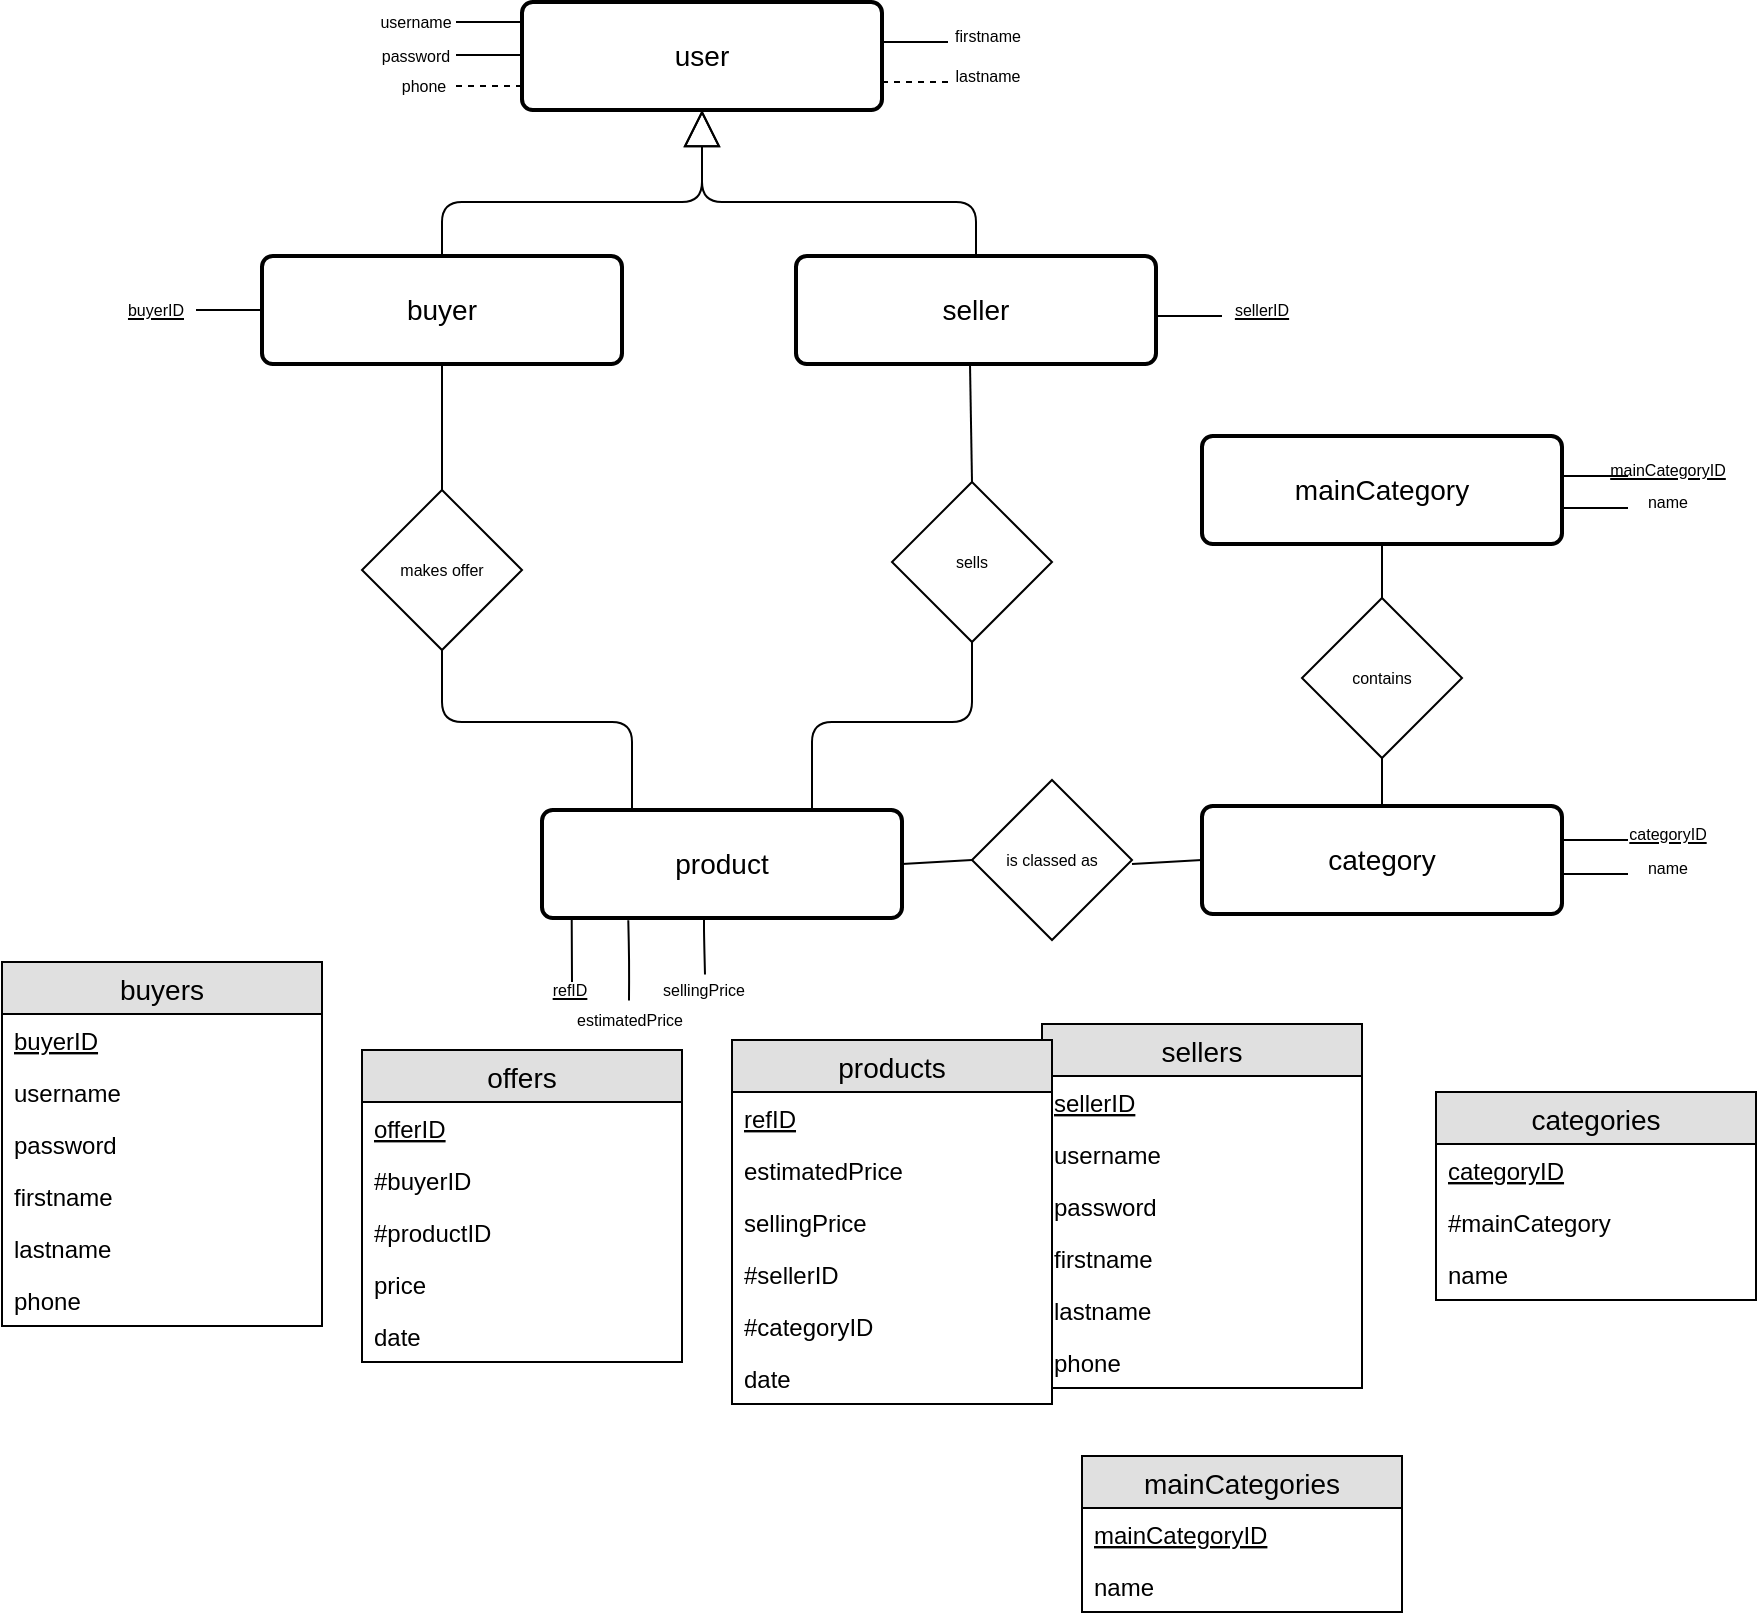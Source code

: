 <mxfile version="10.5.3" type="github"><diagram id="YgW9Uo002BW49C1mTIR7" name="Page-1"><mxGraphModel dx="1394" dy="764" grid="1" gridSize="10" guides="1" tooltips="1" connect="1" arrows="1" fold="1" page="1" pageScale="1" pageWidth="827" pageHeight="1169" math="0" shadow="0"><root><mxCell id="0"/><mxCell id="1" parent="0"/><mxCell id="NpfnSJoO29Y21Jwz0m4b-1" value="buyers" style="swimlane;fontStyle=0;childLayout=stackLayout;horizontal=1;startSize=26;fillColor=#e0e0e0;horizontalStack=0;resizeParent=1;resizeParentMax=0;resizeLast=0;collapsible=1;marginBottom=0;swimlaneFillColor=#ffffff;align=center;fontSize=14;" parent="1" vertex="1"><mxGeometry x="63" y="570" width="160" height="182" as="geometry"/></mxCell><mxCell id="NpfnSJoO29Y21Jwz0m4b-2" value="buyerID" style="text;strokeColor=none;fillColor=none;spacingLeft=4;spacingRight=4;overflow=hidden;rotatable=0;points=[[0,0.5],[1,0.5]];portConstraint=eastwest;fontSize=12;fontStyle=4" parent="NpfnSJoO29Y21Jwz0m4b-1" vertex="1"><mxGeometry y="26" width="160" height="26" as="geometry"/></mxCell><mxCell id="NpfnSJoO29Y21Jwz0m4b-3" value="username" style="text;strokeColor=none;fillColor=none;spacingLeft=4;spacingRight=4;overflow=hidden;rotatable=0;points=[[0,0.5],[1,0.5]];portConstraint=eastwest;fontSize=12;" parent="NpfnSJoO29Y21Jwz0m4b-1" vertex="1"><mxGeometry y="52" width="160" height="26" as="geometry"/></mxCell><mxCell id="NpfnSJoO29Y21Jwz0m4b-4" value="password" style="text;strokeColor=none;fillColor=none;spacingLeft=4;spacingRight=4;overflow=hidden;rotatable=0;points=[[0,0.5],[1,0.5]];portConstraint=eastwest;fontSize=12;" parent="NpfnSJoO29Y21Jwz0m4b-1" vertex="1"><mxGeometry y="78" width="160" height="26" as="geometry"/></mxCell><mxCell id="ROxcMtPPsgrJb8zzwZX4-2" value="firstname" style="text;strokeColor=none;fillColor=none;spacingLeft=4;spacingRight=4;overflow=hidden;rotatable=0;points=[[0,0.5],[1,0.5]];portConstraint=eastwest;fontSize=12;" parent="NpfnSJoO29Y21Jwz0m4b-1" vertex="1"><mxGeometry y="104" width="160" height="26" as="geometry"/></mxCell><mxCell id="ROxcMtPPsgrJb8zzwZX4-3" value="lastname" style="text;strokeColor=none;fillColor=none;spacingLeft=4;spacingRight=4;overflow=hidden;rotatable=0;points=[[0,0.5],[1,0.5]];portConstraint=eastwest;fontSize=12;" parent="NpfnSJoO29Y21Jwz0m4b-1" vertex="1"><mxGeometry y="130" width="160" height="26" as="geometry"/></mxCell><mxCell id="ROxcMtPPsgrJb8zzwZX4-4" value="phone" style="text;strokeColor=none;fillColor=none;spacingLeft=4;spacingRight=4;overflow=hidden;rotatable=0;points=[[0,0.5],[1,0.5]];portConstraint=eastwest;fontSize=12;" parent="NpfnSJoO29Y21Jwz0m4b-1" vertex="1"><mxGeometry y="156" width="160" height="26" as="geometry"/></mxCell><mxCell id="ROxcMtPPsgrJb8zzwZX4-5" value="sellers" style="swimlane;fontStyle=0;childLayout=stackLayout;horizontal=1;startSize=26;fillColor=#e0e0e0;horizontalStack=0;resizeParent=1;resizeParentMax=0;resizeLast=0;collapsible=1;marginBottom=0;swimlaneFillColor=#ffffff;align=center;fontSize=14;" parent="1" vertex="1"><mxGeometry x="583" y="601" width="160" height="182" as="geometry"/></mxCell><mxCell id="ROxcMtPPsgrJb8zzwZX4-6" value="sellerID" style="text;strokeColor=none;fillColor=none;spacingLeft=4;spacingRight=4;overflow=hidden;rotatable=0;points=[[0,0.5],[1,0.5]];portConstraint=eastwest;fontSize=12;fontStyle=4" parent="ROxcMtPPsgrJb8zzwZX4-5" vertex="1"><mxGeometry y="26" width="160" height="26" as="geometry"/></mxCell><mxCell id="ROxcMtPPsgrJb8zzwZX4-7" value="username" style="text;strokeColor=none;fillColor=none;spacingLeft=4;spacingRight=4;overflow=hidden;rotatable=0;points=[[0,0.5],[1,0.5]];portConstraint=eastwest;fontSize=12;" parent="ROxcMtPPsgrJb8zzwZX4-5" vertex="1"><mxGeometry y="52" width="160" height="26" as="geometry"/></mxCell><mxCell id="ROxcMtPPsgrJb8zzwZX4-8" value="password" style="text;strokeColor=none;fillColor=none;spacingLeft=4;spacingRight=4;overflow=hidden;rotatable=0;points=[[0,0.5],[1,0.5]];portConstraint=eastwest;fontSize=12;" parent="ROxcMtPPsgrJb8zzwZX4-5" vertex="1"><mxGeometry y="78" width="160" height="26" as="geometry"/></mxCell><mxCell id="ROxcMtPPsgrJb8zzwZX4-9" value="firstname" style="text;strokeColor=none;fillColor=none;spacingLeft=4;spacingRight=4;overflow=hidden;rotatable=0;points=[[0,0.5],[1,0.5]];portConstraint=eastwest;fontSize=12;" parent="ROxcMtPPsgrJb8zzwZX4-5" vertex="1"><mxGeometry y="104" width="160" height="26" as="geometry"/></mxCell><mxCell id="ROxcMtPPsgrJb8zzwZX4-10" value="lastname" style="text;strokeColor=none;fillColor=none;spacingLeft=4;spacingRight=4;overflow=hidden;rotatable=0;points=[[0,0.5],[1,0.5]];portConstraint=eastwest;fontSize=12;" parent="ROxcMtPPsgrJb8zzwZX4-5" vertex="1"><mxGeometry y="130" width="160" height="26" as="geometry"/></mxCell><mxCell id="ROxcMtPPsgrJb8zzwZX4-11" value="phone" style="text;strokeColor=none;fillColor=none;spacingLeft=4;spacingRight=4;overflow=hidden;rotatable=0;points=[[0,0.5],[1,0.5]];portConstraint=eastwest;fontSize=12;" parent="ROxcMtPPsgrJb8zzwZX4-5" vertex="1"><mxGeometry y="156" width="160" height="26" as="geometry"/></mxCell><mxCell id="ROxcMtPPsgrJb8zzwZX4-12" value="products" style="swimlane;fontStyle=0;childLayout=stackLayout;horizontal=1;startSize=26;fillColor=#e0e0e0;horizontalStack=0;resizeParent=1;resizeParentMax=0;resizeLast=0;collapsible=1;marginBottom=0;swimlaneFillColor=#ffffff;align=center;fontSize=14;" parent="1" vertex="1"><mxGeometry x="428" y="609" width="160" height="182" as="geometry"/></mxCell><mxCell id="ROxcMtPPsgrJb8zzwZX4-13" value="refID" style="text;strokeColor=none;fillColor=none;spacingLeft=4;spacingRight=4;overflow=hidden;rotatable=0;points=[[0,0.5],[1,0.5]];portConstraint=eastwest;fontSize=12;fontStyle=4" parent="ROxcMtPPsgrJb8zzwZX4-12" vertex="1"><mxGeometry y="26" width="160" height="26" as="geometry"/></mxCell><mxCell id="ROxcMtPPsgrJb8zzwZX4-14" value="estimatedPrice" style="text;strokeColor=none;fillColor=none;spacingLeft=4;spacingRight=4;overflow=hidden;rotatable=0;points=[[0,0.5],[1,0.5]];portConstraint=eastwest;fontSize=12;" parent="ROxcMtPPsgrJb8zzwZX4-12" vertex="1"><mxGeometry y="52" width="160" height="26" as="geometry"/></mxCell><mxCell id="ROxcMtPPsgrJb8zzwZX4-15" value="sellingPrice" style="text;strokeColor=none;fillColor=none;spacingLeft=4;spacingRight=4;overflow=hidden;rotatable=0;points=[[0,0.5],[1,0.5]];portConstraint=eastwest;fontSize=12;" parent="ROxcMtPPsgrJb8zzwZX4-12" vertex="1"><mxGeometry y="78" width="160" height="26" as="geometry"/></mxCell><mxCell id="ROxcMtPPsgrJb8zzwZX4-16" value="#sellerID" style="text;strokeColor=none;fillColor=none;spacingLeft=4;spacingRight=4;overflow=hidden;rotatable=0;points=[[0,0.5],[1,0.5]];portConstraint=eastwest;fontSize=12;" parent="ROxcMtPPsgrJb8zzwZX4-12" vertex="1"><mxGeometry y="104" width="160" height="26" as="geometry"/></mxCell><mxCell id="ROxcMtPPsgrJb8zzwZX4-17" value="#categoryID" style="text;strokeColor=none;fillColor=none;spacingLeft=4;spacingRight=4;overflow=hidden;rotatable=0;points=[[0,0.5],[1,0.5]];portConstraint=eastwest;fontSize=12;" parent="ROxcMtPPsgrJb8zzwZX4-12" vertex="1"><mxGeometry y="130" width="160" height="26" as="geometry"/></mxCell><mxCell id="ROxcMtPPsgrJb8zzwZX4-18" value="date" style="text;strokeColor=none;fillColor=none;spacingLeft=4;spacingRight=4;overflow=hidden;rotatable=0;points=[[0,0.5],[1,0.5]];portConstraint=eastwest;fontSize=12;" parent="ROxcMtPPsgrJb8zzwZX4-12" vertex="1"><mxGeometry y="156" width="160" height="26" as="geometry"/></mxCell><mxCell id="ROxcMtPPsgrJb8zzwZX4-26" value="offers" style="swimlane;fontStyle=0;childLayout=stackLayout;horizontal=1;startSize=26;fillColor=#e0e0e0;horizontalStack=0;resizeParent=1;resizeParentMax=0;resizeLast=0;collapsible=1;marginBottom=0;swimlaneFillColor=#ffffff;align=center;fontSize=14;" parent="1" vertex="1"><mxGeometry x="243" y="614" width="160" height="156" as="geometry"/></mxCell><mxCell id="ROxcMtPPsgrJb8zzwZX4-27" value="offerID" style="text;strokeColor=none;fillColor=none;spacingLeft=4;spacingRight=4;overflow=hidden;rotatable=0;points=[[0,0.5],[1,0.5]];portConstraint=eastwest;fontSize=12;fontStyle=4" parent="ROxcMtPPsgrJb8zzwZX4-26" vertex="1"><mxGeometry y="26" width="160" height="26" as="geometry"/></mxCell><mxCell id="ROxcMtPPsgrJb8zzwZX4-28" value="#buyerID" style="text;strokeColor=none;fillColor=none;spacingLeft=4;spacingRight=4;overflow=hidden;rotatable=0;points=[[0,0.5],[1,0.5]];portConstraint=eastwest;fontSize=12;" parent="ROxcMtPPsgrJb8zzwZX4-26" vertex="1"><mxGeometry y="52" width="160" height="26" as="geometry"/></mxCell><mxCell id="ROxcMtPPsgrJb8zzwZX4-29" value="#productID" style="text;strokeColor=none;fillColor=none;spacingLeft=4;spacingRight=4;overflow=hidden;rotatable=0;points=[[0,0.5],[1,0.5]];portConstraint=eastwest;fontSize=12;" parent="ROxcMtPPsgrJb8zzwZX4-26" vertex="1"><mxGeometry y="78" width="160" height="26" as="geometry"/></mxCell><mxCell id="ROxcMtPPsgrJb8zzwZX4-30" value="price" style="text;strokeColor=none;fillColor=none;spacingLeft=4;spacingRight=4;overflow=hidden;rotatable=0;points=[[0,0.5],[1,0.5]];portConstraint=eastwest;fontSize=12;" parent="ROxcMtPPsgrJb8zzwZX4-26" vertex="1"><mxGeometry y="104" width="160" height="26" as="geometry"/></mxCell><mxCell id="ROxcMtPPsgrJb8zzwZX4-31" value="date" style="text;strokeColor=none;fillColor=none;spacingLeft=4;spacingRight=4;overflow=hidden;rotatable=0;points=[[0,0.5],[1,0.5]];portConstraint=eastwest;fontSize=12;" parent="ROxcMtPPsgrJb8zzwZX4-26" vertex="1"><mxGeometry y="130" width="160" height="26" as="geometry"/></mxCell><mxCell id="ROxcMtPPsgrJb8zzwZX4-33" value="mainCategories" style="swimlane;fontStyle=0;childLayout=stackLayout;horizontal=1;startSize=26;fillColor=#e0e0e0;horizontalStack=0;resizeParent=1;resizeParentMax=0;resizeLast=0;collapsible=1;marginBottom=0;swimlaneFillColor=#ffffff;align=center;fontSize=14;" parent="1" vertex="1"><mxGeometry x="603" y="817" width="160" height="78" as="geometry"/></mxCell><mxCell id="ROxcMtPPsgrJb8zzwZX4-34" value="mainCategoryID" style="text;strokeColor=none;fillColor=none;spacingLeft=4;spacingRight=4;overflow=hidden;rotatable=0;points=[[0,0.5],[1,0.5]];portConstraint=eastwest;fontSize=12;fontStyle=4" parent="ROxcMtPPsgrJb8zzwZX4-33" vertex="1"><mxGeometry y="26" width="160" height="26" as="geometry"/></mxCell><mxCell id="ROxcMtPPsgrJb8zzwZX4-35" value="name" style="text;strokeColor=none;fillColor=none;spacingLeft=4;spacingRight=4;overflow=hidden;rotatable=0;points=[[0,0.5],[1,0.5]];portConstraint=eastwest;fontSize=12;" parent="ROxcMtPPsgrJb8zzwZX4-33" vertex="1"><mxGeometry y="52" width="160" height="26" as="geometry"/></mxCell><mxCell id="ROxcMtPPsgrJb8zzwZX4-39" value="categories" style="swimlane;fontStyle=0;childLayout=stackLayout;horizontal=1;startSize=26;fillColor=#e0e0e0;horizontalStack=0;resizeParent=1;resizeParentMax=0;resizeLast=0;collapsible=1;marginBottom=0;swimlaneFillColor=#ffffff;align=center;fontSize=14;" parent="1" vertex="1"><mxGeometry x="780" y="635" width="160" height="104" as="geometry"/></mxCell><mxCell id="ROxcMtPPsgrJb8zzwZX4-40" value="categoryID" style="text;strokeColor=none;fillColor=none;spacingLeft=4;spacingRight=4;overflow=hidden;rotatable=0;points=[[0,0.5],[1,0.5]];portConstraint=eastwest;fontSize=12;fontStyle=4" parent="ROxcMtPPsgrJb8zzwZX4-39" vertex="1"><mxGeometry y="26" width="160" height="26" as="geometry"/></mxCell><mxCell id="ROxcMtPPsgrJb8zzwZX4-41" value="#mainCategory&#10;" style="text;strokeColor=none;fillColor=none;spacingLeft=4;spacingRight=4;overflow=hidden;rotatable=0;points=[[0,0.5],[1,0.5]];portConstraint=eastwest;fontSize=12;" parent="ROxcMtPPsgrJb8zzwZX4-39" vertex="1"><mxGeometry y="52" width="160" height="26" as="geometry"/></mxCell><mxCell id="ROxcMtPPsgrJb8zzwZX4-42" value="name&#10;" style="text;strokeColor=none;fillColor=none;spacingLeft=4;spacingRight=4;overflow=hidden;rotatable=0;points=[[0,0.5],[1,0.5]];portConstraint=eastwest;fontSize=12;" parent="ROxcMtPPsgrJb8zzwZX4-39" vertex="1"><mxGeometry y="78" width="160" height="26" as="geometry"/></mxCell><mxCell id="ROxcMtPPsgrJb8zzwZX4-43" value="buyer" style="strokeWidth=2;rounded=1;arcSize=10;whiteSpace=wrap;html=1;align=center;fontSize=14;" parent="1" vertex="1"><mxGeometry x="193" y="217" width="180" height="54" as="geometry"/></mxCell><mxCell id="ROxcMtPPsgrJb8zzwZX4-44" value="seller" style="strokeWidth=2;rounded=1;arcSize=10;whiteSpace=wrap;html=1;align=center;fontSize=14;" parent="1" vertex="1"><mxGeometry x="460" y="217" width="180" height="54" as="geometry"/></mxCell><mxCell id="ROxcMtPPsgrJb8zzwZX4-46" value="product&lt;br&gt;" style="strokeWidth=2;rounded=1;arcSize=10;whiteSpace=wrap;html=1;align=center;fontSize=14;" parent="1" vertex="1"><mxGeometry x="333" y="494" width="180" height="54" as="geometry"/></mxCell><mxCell id="ROxcMtPPsgrJb8zzwZX4-48" value="category&lt;br&gt;" style="strokeWidth=2;rounded=1;arcSize=10;whiteSpace=wrap;html=1;align=center;fontSize=14;" parent="1" vertex="1"><mxGeometry x="663" y="492" width="180" height="54" as="geometry"/></mxCell><mxCell id="ROxcMtPPsgrJb8zzwZX4-49" value="mainCategory&lt;br&gt;" style="strokeWidth=2;rounded=1;arcSize=10;whiteSpace=wrap;html=1;align=center;fontSize=14;" parent="1" vertex="1"><mxGeometry x="663" y="307" width="180" height="54" as="geometry"/></mxCell><mxCell id="ROxcMtPPsgrJb8zzwZX4-50" value="user" style="strokeWidth=2;rounded=1;arcSize=10;whiteSpace=wrap;html=1;align=center;fontSize=14;" parent="1" vertex="1"><mxGeometry x="323" y="90" width="180" height="54" as="geometry"/></mxCell><mxCell id="ROxcMtPPsgrJb8zzwZX4-51" value="Extends" style="endArrow=block;endSize=16;endFill=0;fontSize=8;fontColor=none;noLabel=1;entryX=0.5;entryY=1;entryDx=0;entryDy=0;exitX=0.5;exitY=0;exitDx=0;exitDy=0;" parent="1" source="ROxcMtPPsgrJb8zzwZX4-43" target="ROxcMtPPsgrJb8zzwZX4-50" edge="1"><mxGeometry width="160" relative="1" as="geometry"><mxPoint x="293" y="200" as="sourcePoint"/><mxPoint x="453" y="200" as="targetPoint"/><Array as="points"><mxPoint x="283" y="190"/><mxPoint x="413" y="190"/></Array></mxGeometry></mxCell><mxCell id="ROxcMtPPsgrJb8zzwZX4-52" value="Extends" style="endArrow=block;endSize=16;endFill=0;fontSize=8;fontColor=none;noLabel=1;entryX=0.5;entryY=1;entryDx=0;entryDy=0;exitX=0.5;exitY=0;exitDx=0;exitDy=0;" parent="1" source="ROxcMtPPsgrJb8zzwZX4-44" target="ROxcMtPPsgrJb8zzwZX4-50" edge="1"><mxGeometry width="160" relative="1" as="geometry"><mxPoint x="293" y="227" as="sourcePoint"/><mxPoint x="423" y="154" as="targetPoint"/><Array as="points"><mxPoint x="550" y="190"/><mxPoint x="413" y="190"/></Array></mxGeometry></mxCell><mxCell id="ROxcMtPPsgrJb8zzwZX4-53" value="" style="endArrow=none;html=1;edgeStyle=orthogonalEdgeStyle;fontSize=8;fontColor=none;" parent="1" edge="1"><mxGeometry relative="1" as="geometry"><mxPoint x="290" y="100" as="sourcePoint"/><mxPoint x="323" y="100" as="targetPoint"/></mxGeometry></mxCell><mxCell id="ROxcMtPPsgrJb8zzwZX4-56" value="" style="endArrow=none;html=1;edgeStyle=orthogonalEdgeStyle;fontSize=8;fontColor=none;" parent="1" edge="1"><mxGeometry relative="1" as="geometry"><mxPoint x="290" y="116.5" as="sourcePoint"/><mxPoint x="323" y="116.5" as="targetPoint"/></mxGeometry></mxCell><mxCell id="ROxcMtPPsgrJb8zzwZX4-57" value="" style="endArrow=none;html=1;edgeStyle=orthogonalEdgeStyle;fontSize=8;fontColor=none;dashed=1;" parent="1" edge="1"><mxGeometry relative="1" as="geometry"><mxPoint x="290" y="132" as="sourcePoint"/><mxPoint x="323" y="132" as="targetPoint"/></mxGeometry></mxCell><mxCell id="ROxcMtPPsgrJb8zzwZX4-58" value="" style="endArrow=none;html=1;edgeStyle=orthogonalEdgeStyle;fontSize=8;fontColor=none;" parent="1" edge="1"><mxGeometry relative="1" as="geometry"><mxPoint x="503" y="110" as="sourcePoint"/><mxPoint x="536" y="110" as="targetPoint"/></mxGeometry></mxCell><mxCell id="ROxcMtPPsgrJb8zzwZX4-59" value="" style="endArrow=none;html=1;edgeStyle=orthogonalEdgeStyle;fontSize=8;fontColor=none;dashed=1;" parent="1" edge="1"><mxGeometry relative="1" as="geometry"><mxPoint x="503" y="130" as="sourcePoint"/><mxPoint x="536" y="130" as="targetPoint"/></mxGeometry></mxCell><mxCell id="ROxcMtPPsgrJb8zzwZX4-60" value="username" style="text;html=1;strokeColor=none;fillColor=none;align=center;verticalAlign=middle;whiteSpace=wrap;rounded=0;fontSize=8;fontColor=none;" parent="1" vertex="1"><mxGeometry x="250" y="90.214" width="40" height="20" as="geometry"/></mxCell><mxCell id="ROxcMtPPsgrJb8zzwZX4-63" value="password" style="text;html=1;strokeColor=none;fillColor=none;align=center;verticalAlign=middle;whiteSpace=wrap;rounded=0;fontSize=8;fontColor=none;" parent="1" vertex="1"><mxGeometry x="250" y="107.214" width="40" height="20" as="geometry"/></mxCell><mxCell id="ROxcMtPPsgrJb8zzwZX4-64" value="phone" style="text;html=1;strokeColor=none;fillColor=none;align=center;verticalAlign=middle;whiteSpace=wrap;rounded=0;fontSize=8;fontColor=none;" parent="1" vertex="1"><mxGeometry x="254" y="122.214" width="40" height="20" as="geometry"/></mxCell><mxCell id="ROxcMtPPsgrJb8zzwZX4-65" value="firstname" style="text;html=1;strokeColor=none;fillColor=none;align=center;verticalAlign=middle;whiteSpace=wrap;rounded=0;fontSize=8;fontColor=none;" parent="1" vertex="1"><mxGeometry x="536" y="97.214" width="40" height="20" as="geometry"/></mxCell><mxCell id="ROxcMtPPsgrJb8zzwZX4-66" value="lastname" style="text;html=1;strokeColor=none;fillColor=none;align=center;verticalAlign=middle;whiteSpace=wrap;rounded=0;fontSize=8;fontColor=none;" parent="1" vertex="1"><mxGeometry x="536" y="117.214" width="40" height="20" as="geometry"/></mxCell><mxCell id="ROxcMtPPsgrJb8zzwZX4-67" value="" style="endArrow=none;html=1;edgeStyle=orthogonalEdgeStyle;fontSize=8;fontColor=none;" parent="1" edge="1"><mxGeometry relative="1" as="geometry"><mxPoint x="160" y="244" as="sourcePoint"/><mxPoint x="193" y="244" as="targetPoint"/></mxGeometry></mxCell><mxCell id="ROxcMtPPsgrJb8zzwZX4-68" value="&lt;u&gt;buyerID&lt;/u&gt;" style="text;html=1;strokeColor=none;fillColor=none;align=center;verticalAlign=middle;whiteSpace=wrap;rounded=0;fontSize=8;fontColor=none;" parent="1" vertex="1"><mxGeometry x="120" y="234.214" width="40" height="20" as="geometry"/></mxCell><mxCell id="ROxcMtPPsgrJb8zzwZX4-70" value="" style="endArrow=none;html=1;edgeStyle=orthogonalEdgeStyle;fontSize=8;fontColor=none;" parent="1" edge="1"><mxGeometry relative="1" as="geometry"><mxPoint x="640" y="247" as="sourcePoint"/><mxPoint x="673" y="247" as="targetPoint"/></mxGeometry></mxCell><mxCell id="ROxcMtPPsgrJb8zzwZX4-71" value="sellerID" style="text;html=1;strokeColor=none;fillColor=none;align=center;verticalAlign=middle;whiteSpace=wrap;rounded=0;fontSize=8;fontColor=none;fontStyle=4" parent="1" vertex="1"><mxGeometry x="673" y="234.214" width="40" height="20" as="geometry"/></mxCell><mxCell id="ROxcMtPPsgrJb8zzwZX4-72" value="makes offer" style="rhombus;whiteSpace=wrap;html=1;fontSize=8;fontColor=none;" parent="1" vertex="1"><mxGeometry x="243" y="334" width="80" height="80" as="geometry"/></mxCell><mxCell id="ROxcMtPPsgrJb8zzwZX4-75" value="is classed as" style="rhombus;whiteSpace=wrap;html=1;fontSize=8;fontColor=none;" parent="1" vertex="1"><mxGeometry x="548" y="479" width="80" height="80" as="geometry"/></mxCell><mxCell id="ROxcMtPPsgrJb8zzwZX4-76" value="sells" style="rhombus;whiteSpace=wrap;html=1;fontSize=8;fontColor=none;" parent="1" vertex="1"><mxGeometry x="508" y="330" width="80" height="80" as="geometry"/></mxCell><mxCell id="ROxcMtPPsgrJb8zzwZX4-77" value="contains" style="rhombus;whiteSpace=wrap;html=1;fontSize=8;fontColor=none;" parent="1" vertex="1"><mxGeometry x="713" y="388" width="80" height="80" as="geometry"/></mxCell><mxCell id="ROxcMtPPsgrJb8zzwZX4-78" value="" style="endArrow=none;html=1;fontSize=8;fontColor=none;entryX=0.5;entryY=1;entryDx=0;entryDy=0;exitX=0.5;exitY=0;exitDx=0;exitDy=0;" parent="1" source="ROxcMtPPsgrJb8zzwZX4-72" target="ROxcMtPPsgrJb8zzwZX4-43" edge="1"><mxGeometry width="50" height="50" relative="1" as="geometry"><mxPoint x="241.5" y="330" as="sourcePoint"/><mxPoint x="291.5" y="280" as="targetPoint"/></mxGeometry></mxCell><mxCell id="ROxcMtPPsgrJb8zzwZX4-79" value="" style="endArrow=none;html=1;fontSize=8;fontColor=none;exitX=0.25;exitY=0;exitDx=0;exitDy=0;entryX=0.5;entryY=1;entryDx=0;entryDy=0;" parent="1" source="ROxcMtPPsgrJb8zzwZX4-46" edge="1" target="ROxcMtPPsgrJb8zzwZX4-72"><mxGeometry width="50" height="50" relative="1" as="geometry"><mxPoint x="283" y="473" as="sourcePoint"/><mxPoint x="283" y="430" as="targetPoint"/><Array as="points"><mxPoint x="378" y="450"/><mxPoint x="283" y="450"/></Array></mxGeometry></mxCell><mxCell id="ROxcMtPPsgrJb8zzwZX4-80" value="" style="endArrow=none;html=1;fontSize=8;fontColor=none;entryX=0.5;entryY=1;entryDx=0;entryDy=0;exitX=0.5;exitY=0;exitDx=0;exitDy=0;" parent="1" edge="1" source="ROxcMtPPsgrJb8zzwZX4-76"><mxGeometry width="50" height="50" relative="1" as="geometry"><mxPoint x="550" y="310" as="sourcePoint"/><mxPoint x="547" y="271" as="targetPoint"/></mxGeometry></mxCell><mxCell id="ROxcMtPPsgrJb8zzwZX4-82" value="" style="endArrow=none;html=1;fontSize=8;fontColor=none;exitX=0.75;exitY=0;exitDx=0;exitDy=0;entryX=0.5;entryY=1;entryDx=0;entryDy=0;" parent="1" source="ROxcMtPPsgrJb8zzwZX4-46" edge="1" target="ROxcMtPPsgrJb8zzwZX4-76"><mxGeometry width="50" height="50" relative="1" as="geometry"><mxPoint x="547" y="468" as="sourcePoint"/><mxPoint x="550" y="420" as="targetPoint"/><Array as="points"><mxPoint x="468" y="450"/><mxPoint x="548" y="450"/></Array></mxGeometry></mxCell><mxCell id="aD2Go6PoSINNlVchVnyg-1" value="" style="endArrow=none;html=1;fontSize=8;fontColor=none;entryX=0.5;entryY=1;entryDx=0;entryDy=0;exitX=0.5;exitY=0;exitDx=0;exitDy=0;" edge="1" parent="1" source="ROxcMtPPsgrJb8zzwZX4-77" target="ROxcMtPPsgrJb8zzwZX4-49"><mxGeometry width="50" height="50" relative="1" as="geometry"><mxPoint x="770" y="390" as="sourcePoint"/><mxPoint x="753" y="369" as="targetPoint"/></mxGeometry></mxCell><mxCell id="aD2Go6PoSINNlVchVnyg-2" value="" style="endArrow=none;html=1;fontSize=8;fontColor=none;entryX=0.5;entryY=1;entryDx=0;entryDy=0;exitX=0.5;exitY=0;exitDx=0;exitDy=0;" edge="1" parent="1" source="ROxcMtPPsgrJb8zzwZX4-48"><mxGeometry width="50" height="50" relative="1" as="geometry"><mxPoint x="790" y="480" as="sourcePoint"/><mxPoint x="753" y="468" as="targetPoint"/></mxGeometry></mxCell><mxCell id="aD2Go6PoSINNlVchVnyg-3" value="" style="endArrow=none;html=1;fontSize=8;fontColor=none;entryX=1;entryY=0.5;entryDx=0;entryDy=0;exitX=0;exitY=0.5;exitDx=0;exitDy=0;" edge="1" parent="1" source="ROxcMtPPsgrJb8zzwZX4-75" target="ROxcMtPPsgrJb8zzwZX4-46"><mxGeometry width="50" height="50" relative="1" as="geometry"><mxPoint x="536" y="580.5" as="sourcePoint"/><mxPoint x="535" y="521.5" as="targetPoint"/></mxGeometry></mxCell><mxCell id="aD2Go6PoSINNlVchVnyg-4" value="" style="endArrow=none;html=1;fontSize=8;fontColor=none;entryX=1;entryY=0.5;entryDx=0;entryDy=0;exitX=0;exitY=0.5;exitDx=0;exitDy=0;" edge="1" parent="1" source="ROxcMtPPsgrJb8zzwZX4-48"><mxGeometry width="50" height="50" relative="1" as="geometry"><mxPoint x="663" y="522" as="sourcePoint"/><mxPoint x="628" y="521" as="targetPoint"/></mxGeometry></mxCell><mxCell id="aD2Go6PoSINNlVchVnyg-5" value="" style="endArrow=none;html=1;edgeStyle=orthogonalEdgeStyle;fontSize=8;fontColor=none;" edge="1" parent="1"><mxGeometry relative="1" as="geometry"><mxPoint x="843" y="327" as="sourcePoint"/><mxPoint x="876" y="327" as="targetPoint"/></mxGeometry></mxCell><mxCell id="aD2Go6PoSINNlVchVnyg-6" value="mainCategoryID" style="text;html=1;strokeColor=none;fillColor=none;align=center;verticalAlign=middle;whiteSpace=wrap;rounded=0;fontSize=8;fontColor=none;fontStyle=4" vertex="1" parent="1"><mxGeometry x="876" y="314.214" width="40" height="20" as="geometry"/></mxCell><mxCell id="aD2Go6PoSINNlVchVnyg-7" value="" style="endArrow=none;html=1;edgeStyle=orthogonalEdgeStyle;fontSize=8;fontColor=none;" edge="1" parent="1"><mxGeometry relative="1" as="geometry"><mxPoint x="843" y="343" as="sourcePoint"/><mxPoint x="876" y="343" as="targetPoint"/></mxGeometry></mxCell><mxCell id="aD2Go6PoSINNlVchVnyg-8" value="name" style="text;html=1;strokeColor=none;fillColor=none;align=center;verticalAlign=middle;whiteSpace=wrap;rounded=0;fontSize=8;fontColor=none;fontStyle=0" vertex="1" parent="1"><mxGeometry x="876" y="330.214" width="40" height="20" as="geometry"/></mxCell><mxCell id="aD2Go6PoSINNlVchVnyg-9" value="" style="endArrow=none;html=1;edgeStyle=orthogonalEdgeStyle;fontSize=8;fontColor=none;" edge="1" parent="1"><mxGeometry relative="1" as="geometry"><mxPoint x="843" y="509" as="sourcePoint"/><mxPoint x="876" y="509" as="targetPoint"/></mxGeometry></mxCell><mxCell id="aD2Go6PoSINNlVchVnyg-10" value="categoryID" style="text;html=1;strokeColor=none;fillColor=none;align=center;verticalAlign=middle;whiteSpace=wrap;rounded=0;fontSize=8;fontColor=none;fontStyle=4" vertex="1" parent="1"><mxGeometry x="876" y="496.214" width="40" height="20" as="geometry"/></mxCell><mxCell id="aD2Go6PoSINNlVchVnyg-11" value="" style="endArrow=none;html=1;edgeStyle=orthogonalEdgeStyle;fontSize=8;fontColor=none;" edge="1" parent="1"><mxGeometry relative="1" as="geometry"><mxPoint x="843" y="526" as="sourcePoint"/><mxPoint x="876" y="526" as="targetPoint"/></mxGeometry></mxCell><mxCell id="aD2Go6PoSINNlVchVnyg-12" value="name" style="text;html=1;strokeColor=none;fillColor=none;align=center;verticalAlign=middle;whiteSpace=wrap;rounded=0;fontSize=8;fontColor=none;fontStyle=0" vertex="1" parent="1"><mxGeometry x="876" y="513.214" width="40" height="20" as="geometry"/></mxCell><mxCell id="aD2Go6PoSINNlVchVnyg-15" value="" style="endArrow=none;html=1;edgeStyle=orthogonalEdgeStyle;fontSize=8;fontColor=none;exitX=0.25;exitY=1;exitDx=0;exitDy=0;" edge="1" parent="1"><mxGeometry relative="1" as="geometry"><mxPoint x="347.857" y="548.143" as="sourcePoint"/><mxPoint x="348" y="580" as="targetPoint"/><Array as="points"><mxPoint x="348" y="560"/><mxPoint x="348" y="560"/></Array></mxGeometry></mxCell><mxCell id="aD2Go6PoSINNlVchVnyg-16" value="&lt;u&gt;refID&lt;/u&gt;" style="text;html=1;strokeColor=none;fillColor=none;align=center;verticalAlign=middle;whiteSpace=wrap;rounded=0;fontSize=8;fontColor=none;" vertex="1" parent="1"><mxGeometry x="326.5" y="574.214" width="40" height="20" as="geometry"/></mxCell><mxCell id="aD2Go6PoSINNlVchVnyg-18" value="" style="endArrow=none;html=1;edgeStyle=orthogonalEdgeStyle;fontSize=8;fontColor=none;exitX=0.25;exitY=1;exitDx=0;exitDy=0;" edge="1" parent="1" target="aD2Go6PoSINNlVchVnyg-19"><mxGeometry relative="1" as="geometry"><mxPoint x="376.143" y="549.143" as="sourcePoint"/><mxPoint x="376.143" y="581.143" as="targetPoint"/><Array as="points"/></mxGeometry></mxCell><mxCell id="aD2Go6PoSINNlVchVnyg-19" value="&lt;span&gt;estimatedPrice&lt;/span&gt;" style="text;html=1;strokeColor=none;fillColor=none;align=center;verticalAlign=middle;whiteSpace=wrap;rounded=0;fontSize=8;fontColor=none;fontStyle=0" vertex="1" parent="1"><mxGeometry x="356.5" y="589.214" width="40" height="20" as="geometry"/></mxCell><mxCell id="aD2Go6PoSINNlVchVnyg-20" value="" style="endArrow=none;html=1;edgeStyle=orthogonalEdgeStyle;fontSize=8;fontColor=none;exitX=0.45;exitY=1.002;exitDx=0;exitDy=0;exitPerimeter=0;" edge="1" parent="1" source="ROxcMtPPsgrJb8zzwZX4-46"><mxGeometry relative="1" as="geometry"><mxPoint x="430" y="556" as="sourcePoint"/><mxPoint x="414.5" y="576.286" as="targetPoint"/><Array as="points"><mxPoint x="414" y="556"/></Array></mxGeometry></mxCell><mxCell id="aD2Go6PoSINNlVchVnyg-21" value="&lt;span&gt;sellingPrice&lt;/span&gt;" style="text;html=1;strokeColor=none;fillColor=none;align=center;verticalAlign=middle;whiteSpace=wrap;rounded=0;fontSize=8;fontColor=none;fontStyle=0" vertex="1" parent="1"><mxGeometry x="393.5" y="574.214" width="40" height="20" as="geometry"/></mxCell></root></mxGraphModel></diagram></mxfile>